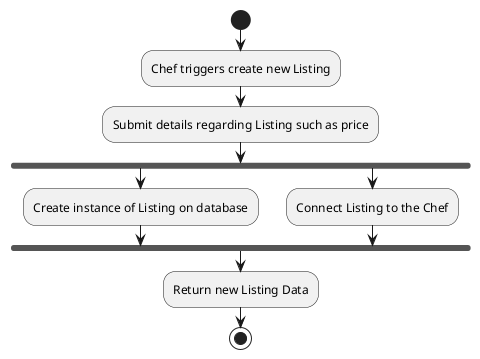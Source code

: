 @startuml
'https://plantuml.com/activity-diagram-beta

start
:Chef triggers create new Listing;
:Submit details regarding Listing such as price;
fork
:Create instance of Listing on database;
fork again
:Connect Listing to the Chef;
end fork
:Return new Listing Data;

stop

@enduml
